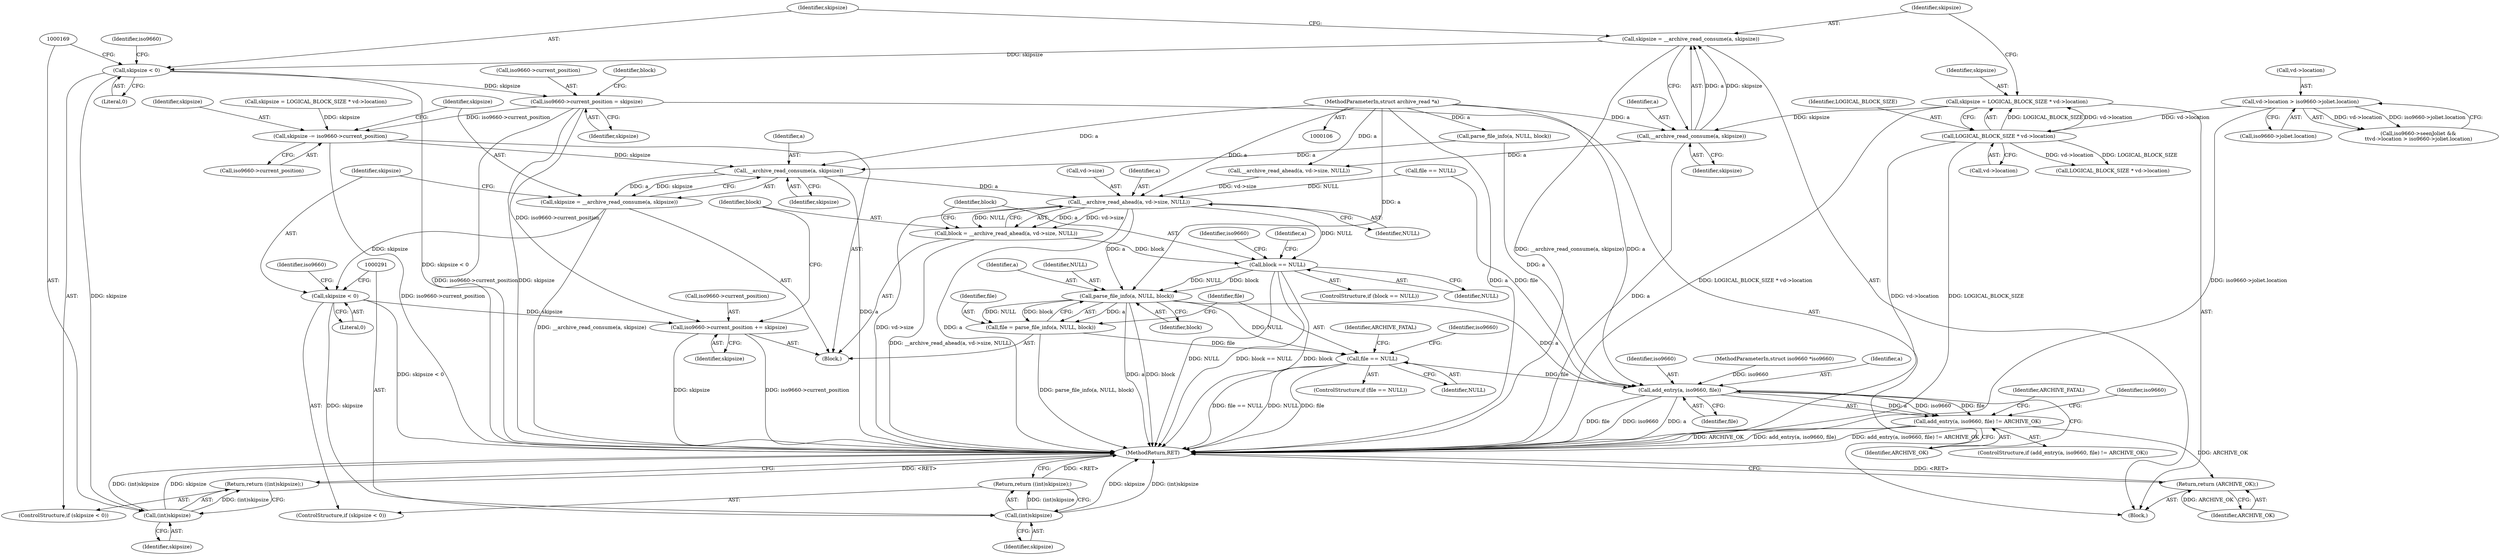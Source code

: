 digraph "1_libarchive_3ad08e01b4d253c66ae56414886089684155af22@API" {
"1000158" [label="(Call,skipsize = __archive_read_consume(a, skipsize))"];
"1000160" [label="(Call,__archive_read_consume(a, skipsize))"];
"1000107" [label="(MethodParameterIn,struct archive_read *a)"];
"1000151" [label="(Call,skipsize = LOGICAL_BLOCK_SIZE * vd->location)"];
"1000153" [label="(Call,LOGICAL_BLOCK_SIZE * vd->location)"];
"1000136" [label="(Call,vd->location > iso9660->joliet.location)"];
"1000164" [label="(Call,skipsize < 0)"];
"1000168" [label="(Call,(int)skipsize)"];
"1000167" [label="(Return,return ((int)skipsize);)"];
"1000171" [label="(Call,iso9660->current_position = skipsize)"];
"1000275" [label="(Call,skipsize -= iso9660->current_position)"];
"1000282" [label="(Call,__archive_read_consume(a, skipsize))"];
"1000280" [label="(Call,skipsize = __archive_read_consume(a, skipsize))"];
"1000286" [label="(Call,skipsize < 0)"];
"1000290" [label="(Call,(int)skipsize)"];
"1000289" [label="(Return,return ((int)skipsize);)"];
"1000293" [label="(Call,iso9660->current_position += skipsize)"];
"1000300" [label="(Call,__archive_read_ahead(a, vd->size, NULL))"];
"1000298" [label="(Call,block = __archive_read_ahead(a, vd->size, NULL))"];
"1000307" [label="(Call,block == NULL)"];
"1000327" [label="(Call,parse_file_info(a, NULL, block))"];
"1000325" [label="(Call,file = parse_file_info(a, NULL, block))"];
"1000332" [label="(Call,file == NULL)"];
"1000344" [label="(Call,add_entry(a, iso9660, file))"];
"1000343" [label="(Call,add_entry(a, iso9660, file) != ARCHIVE_OK)"];
"1000370" [label="(Return,return (ARCHIVE_OK);)"];
"1000140" [label="(Call,iso9660->joliet.location)"];
"1000172" [label="(Call,iso9660->current_position)"];
"1000170" [label="(Identifier,skipsize)"];
"1000136" [label="(Call,vd->location > iso9660->joliet.location)"];
"1000171" [label="(Call,iso9660->current_position = skipsize)"];
"1000298" [label="(Call,block = __archive_read_ahead(a, vd->size, NULL))"];
"1000290" [label="(Call,(int)skipsize)"];
"1000151" [label="(Call,skipsize = LOGICAL_BLOCK_SIZE * vd->location)"];
"1000348" [label="(Identifier,ARCHIVE_OK)"];
"1000326" [label="(Identifier,file)"];
"1000307" [label="(Call,block == NULL)"];
"1000164" [label="(Call,skipsize < 0)"];
"1000163" [label="(ControlStructure,if (skipsize < 0))"];
"1000350" [label="(Identifier,ARCHIVE_FATAL)"];
"1000300" [label="(Call,__archive_read_ahead(a, vd->size, NULL))"];
"1000162" [label="(Identifier,skipsize)"];
"1000370" [label="(Return,return (ARCHIVE_OK);)"];
"1000295" [label="(Identifier,iso9660)"];
"1000261" [label="(Block,)"];
"1000282" [label="(Call,__archive_read_consume(a, skipsize))"];
"1000344" [label="(Call,add_entry(a, iso9660, file))"];
"1000330" [label="(Identifier,block)"];
"1000276" [label="(Identifier,skipsize)"];
"1000285" [label="(ControlStructure,if (skipsize < 0))"];
"1000371" [label="(Identifier,ARCHIVE_OK)"];
"1000215" [label="(Call,file == NULL)"];
"1000325" [label="(Call,file = parse_file_info(a, NULL, block))"];
"1000322" [label="(Identifier,iso9660)"];
"1000153" [label="(Call,LOGICAL_BLOCK_SIZE * vd->location)"];
"1000331" [label="(ControlStructure,if (file == NULL))"];
"1000286" [label="(Call,skipsize < 0)"];
"1000160" [label="(Call,__archive_read_consume(a, skipsize))"];
"1000280" [label="(Call,skipsize = __archive_read_consume(a, skipsize))"];
"1000158" [label="(Call,skipsize = __archive_read_consume(a, skipsize))"];
"1000293" [label="(Call,iso9660->current_position += skipsize)"];
"1000166" [label="(Literal,0)"];
"1000108" [label="(MethodParameterIn,struct iso9660 *iso9660)"];
"1000333" [label="(Identifier,file)"];
"1000137" [label="(Call,vd->location)"];
"1000161" [label="(Identifier,a)"];
"1000177" [label="(Identifier,block)"];
"1000270" [label="(Call,LOGICAL_BLOCK_SIZE * vd->location)"];
"1000306" [label="(ControlStructure,if (block == NULL))"];
"1000353" [label="(Identifier,iso9660)"];
"1000109" [label="(Block,)"];
"1000159" [label="(Identifier,skipsize)"];
"1000167" [label="(Return,return ((int)skipsize);)"];
"1000283" [label="(Identifier,a)"];
"1000152" [label="(Identifier,skipsize)"];
"1000210" [label="(Call,parse_file_info(a, NULL, block))"];
"1000328" [label="(Identifier,a)"];
"1000132" [label="(Call,iso9660->seenJoliet &&\n\t\tvd->location > iso9660->joliet.location)"];
"1000289" [label="(Return,return ((int)skipsize);)"];
"1000294" [label="(Call,iso9660->current_position)"];
"1000175" [label="(Identifier,skipsize)"];
"1000297" [label="(Identifier,skipsize)"];
"1000292" [label="(Identifier,skipsize)"];
"1000107" [label="(MethodParameterIn,struct archive_read *a)"];
"1000178" [label="(Call,__archive_read_ahead(a, vd->size, NULL))"];
"1000287" [label="(Identifier,skipsize)"];
"1000334" [label="(Identifier,NULL)"];
"1000345" [label="(Identifier,a)"];
"1000343" [label="(Call,add_entry(a, iso9660, file) != ARCHIVE_OK)"];
"1000284" [label="(Identifier,skipsize)"];
"1000339" [label="(Identifier,iso9660)"];
"1000154" [label="(Identifier,LOGICAL_BLOCK_SIZE)"];
"1000155" [label="(Call,vd->location)"];
"1000342" [label="(ControlStructure,if (add_entry(a, iso9660, file) != ARCHIVE_OK))"];
"1000302" [label="(Call,vd->size)"];
"1000288" [label="(Literal,0)"];
"1000305" [label="(Identifier,NULL)"];
"1000168" [label="(Call,(int)skipsize)"];
"1000268" [label="(Call,skipsize = LOGICAL_BLOCK_SIZE * vd->location)"];
"1000275" [label="(Call,skipsize -= iso9660->current_position)"];
"1000346" [label="(Identifier,iso9660)"];
"1000347" [label="(Identifier,file)"];
"1000372" [label="(MethodReturn,RET)"];
"1000299" [label="(Identifier,block)"];
"1000173" [label="(Identifier,iso9660)"];
"1000329" [label="(Identifier,NULL)"];
"1000165" [label="(Identifier,skipsize)"];
"1000277" [label="(Call,iso9660->current_position)"];
"1000336" [label="(Identifier,ARCHIVE_FATAL)"];
"1000281" [label="(Identifier,skipsize)"];
"1000309" [label="(Identifier,NULL)"];
"1000301" [label="(Identifier,a)"];
"1000314" [label="(Identifier,a)"];
"1000332" [label="(Call,file == NULL)"];
"1000308" [label="(Identifier,block)"];
"1000327" [label="(Call,parse_file_info(a, NULL, block))"];
"1000158" -> "1000109"  [label="AST: "];
"1000158" -> "1000160"  [label="CFG: "];
"1000159" -> "1000158"  [label="AST: "];
"1000160" -> "1000158"  [label="AST: "];
"1000165" -> "1000158"  [label="CFG: "];
"1000158" -> "1000372"  [label="DDG: __archive_read_consume(a, skipsize)"];
"1000160" -> "1000158"  [label="DDG: a"];
"1000160" -> "1000158"  [label="DDG: skipsize"];
"1000158" -> "1000164"  [label="DDG: skipsize"];
"1000160" -> "1000162"  [label="CFG: "];
"1000161" -> "1000160"  [label="AST: "];
"1000162" -> "1000160"  [label="AST: "];
"1000160" -> "1000372"  [label="DDG: a"];
"1000107" -> "1000160"  [label="DDG: a"];
"1000151" -> "1000160"  [label="DDG: skipsize"];
"1000160" -> "1000178"  [label="DDG: a"];
"1000107" -> "1000106"  [label="AST: "];
"1000107" -> "1000372"  [label="DDG: a"];
"1000107" -> "1000178"  [label="DDG: a"];
"1000107" -> "1000210"  [label="DDG: a"];
"1000107" -> "1000282"  [label="DDG: a"];
"1000107" -> "1000300"  [label="DDG: a"];
"1000107" -> "1000327"  [label="DDG: a"];
"1000107" -> "1000344"  [label="DDG: a"];
"1000151" -> "1000109"  [label="AST: "];
"1000151" -> "1000153"  [label="CFG: "];
"1000152" -> "1000151"  [label="AST: "];
"1000153" -> "1000151"  [label="AST: "];
"1000159" -> "1000151"  [label="CFG: "];
"1000151" -> "1000372"  [label="DDG: LOGICAL_BLOCK_SIZE * vd->location"];
"1000153" -> "1000151"  [label="DDG: LOGICAL_BLOCK_SIZE"];
"1000153" -> "1000151"  [label="DDG: vd->location"];
"1000153" -> "1000155"  [label="CFG: "];
"1000154" -> "1000153"  [label="AST: "];
"1000155" -> "1000153"  [label="AST: "];
"1000153" -> "1000372"  [label="DDG: vd->location"];
"1000153" -> "1000372"  [label="DDG: LOGICAL_BLOCK_SIZE"];
"1000136" -> "1000153"  [label="DDG: vd->location"];
"1000153" -> "1000270"  [label="DDG: LOGICAL_BLOCK_SIZE"];
"1000153" -> "1000270"  [label="DDG: vd->location"];
"1000136" -> "1000132"  [label="AST: "];
"1000136" -> "1000140"  [label="CFG: "];
"1000137" -> "1000136"  [label="AST: "];
"1000140" -> "1000136"  [label="AST: "];
"1000132" -> "1000136"  [label="CFG: "];
"1000136" -> "1000372"  [label="DDG: iso9660->joliet.location"];
"1000136" -> "1000132"  [label="DDG: vd->location"];
"1000136" -> "1000132"  [label="DDG: iso9660->joliet.location"];
"1000164" -> "1000163"  [label="AST: "];
"1000164" -> "1000166"  [label="CFG: "];
"1000165" -> "1000164"  [label="AST: "];
"1000166" -> "1000164"  [label="AST: "];
"1000169" -> "1000164"  [label="CFG: "];
"1000173" -> "1000164"  [label="CFG: "];
"1000164" -> "1000372"  [label="DDG: skipsize < 0"];
"1000164" -> "1000168"  [label="DDG: skipsize"];
"1000164" -> "1000171"  [label="DDG: skipsize"];
"1000168" -> "1000167"  [label="AST: "];
"1000168" -> "1000170"  [label="CFG: "];
"1000169" -> "1000168"  [label="AST: "];
"1000170" -> "1000168"  [label="AST: "];
"1000167" -> "1000168"  [label="CFG: "];
"1000168" -> "1000372"  [label="DDG: (int)skipsize"];
"1000168" -> "1000372"  [label="DDG: skipsize"];
"1000168" -> "1000167"  [label="DDG: (int)skipsize"];
"1000167" -> "1000163"  [label="AST: "];
"1000372" -> "1000167"  [label="CFG: "];
"1000167" -> "1000372"  [label="DDG: <RET>"];
"1000171" -> "1000109"  [label="AST: "];
"1000171" -> "1000175"  [label="CFG: "];
"1000172" -> "1000171"  [label="AST: "];
"1000175" -> "1000171"  [label="AST: "];
"1000177" -> "1000171"  [label="CFG: "];
"1000171" -> "1000372"  [label="DDG: iso9660->current_position"];
"1000171" -> "1000372"  [label="DDG: skipsize"];
"1000171" -> "1000275"  [label="DDG: iso9660->current_position"];
"1000171" -> "1000293"  [label="DDG: iso9660->current_position"];
"1000275" -> "1000261"  [label="AST: "];
"1000275" -> "1000277"  [label="CFG: "];
"1000276" -> "1000275"  [label="AST: "];
"1000277" -> "1000275"  [label="AST: "];
"1000281" -> "1000275"  [label="CFG: "];
"1000275" -> "1000372"  [label="DDG: iso9660->current_position"];
"1000268" -> "1000275"  [label="DDG: skipsize"];
"1000275" -> "1000282"  [label="DDG: skipsize"];
"1000282" -> "1000280"  [label="AST: "];
"1000282" -> "1000284"  [label="CFG: "];
"1000283" -> "1000282"  [label="AST: "];
"1000284" -> "1000282"  [label="AST: "];
"1000280" -> "1000282"  [label="CFG: "];
"1000282" -> "1000372"  [label="DDG: a"];
"1000282" -> "1000280"  [label="DDG: a"];
"1000282" -> "1000280"  [label="DDG: skipsize"];
"1000210" -> "1000282"  [label="DDG: a"];
"1000282" -> "1000300"  [label="DDG: a"];
"1000280" -> "1000261"  [label="AST: "];
"1000281" -> "1000280"  [label="AST: "];
"1000287" -> "1000280"  [label="CFG: "];
"1000280" -> "1000372"  [label="DDG: __archive_read_consume(a, skipsize)"];
"1000280" -> "1000286"  [label="DDG: skipsize"];
"1000286" -> "1000285"  [label="AST: "];
"1000286" -> "1000288"  [label="CFG: "];
"1000287" -> "1000286"  [label="AST: "];
"1000288" -> "1000286"  [label="AST: "];
"1000291" -> "1000286"  [label="CFG: "];
"1000295" -> "1000286"  [label="CFG: "];
"1000286" -> "1000372"  [label="DDG: skipsize < 0"];
"1000286" -> "1000290"  [label="DDG: skipsize"];
"1000286" -> "1000293"  [label="DDG: skipsize"];
"1000290" -> "1000289"  [label="AST: "];
"1000290" -> "1000292"  [label="CFG: "];
"1000291" -> "1000290"  [label="AST: "];
"1000292" -> "1000290"  [label="AST: "];
"1000289" -> "1000290"  [label="CFG: "];
"1000290" -> "1000372"  [label="DDG: skipsize"];
"1000290" -> "1000372"  [label="DDG: (int)skipsize"];
"1000290" -> "1000289"  [label="DDG: (int)skipsize"];
"1000289" -> "1000285"  [label="AST: "];
"1000372" -> "1000289"  [label="CFG: "];
"1000289" -> "1000372"  [label="DDG: <RET>"];
"1000293" -> "1000261"  [label="AST: "];
"1000293" -> "1000297"  [label="CFG: "];
"1000294" -> "1000293"  [label="AST: "];
"1000297" -> "1000293"  [label="AST: "];
"1000299" -> "1000293"  [label="CFG: "];
"1000293" -> "1000372"  [label="DDG: iso9660->current_position"];
"1000293" -> "1000372"  [label="DDG: skipsize"];
"1000300" -> "1000298"  [label="AST: "];
"1000300" -> "1000305"  [label="CFG: "];
"1000301" -> "1000300"  [label="AST: "];
"1000302" -> "1000300"  [label="AST: "];
"1000305" -> "1000300"  [label="AST: "];
"1000298" -> "1000300"  [label="CFG: "];
"1000300" -> "1000372"  [label="DDG: a"];
"1000300" -> "1000372"  [label="DDG: vd->size"];
"1000300" -> "1000298"  [label="DDG: a"];
"1000300" -> "1000298"  [label="DDG: vd->size"];
"1000300" -> "1000298"  [label="DDG: NULL"];
"1000178" -> "1000300"  [label="DDG: vd->size"];
"1000215" -> "1000300"  [label="DDG: NULL"];
"1000300" -> "1000307"  [label="DDG: NULL"];
"1000300" -> "1000327"  [label="DDG: a"];
"1000298" -> "1000261"  [label="AST: "];
"1000299" -> "1000298"  [label="AST: "];
"1000308" -> "1000298"  [label="CFG: "];
"1000298" -> "1000372"  [label="DDG: __archive_read_ahead(a, vd->size, NULL)"];
"1000298" -> "1000307"  [label="DDG: block"];
"1000307" -> "1000306"  [label="AST: "];
"1000307" -> "1000309"  [label="CFG: "];
"1000308" -> "1000307"  [label="AST: "];
"1000309" -> "1000307"  [label="AST: "];
"1000314" -> "1000307"  [label="CFG: "];
"1000322" -> "1000307"  [label="CFG: "];
"1000307" -> "1000372"  [label="DDG: NULL"];
"1000307" -> "1000372"  [label="DDG: block == NULL"];
"1000307" -> "1000372"  [label="DDG: block"];
"1000307" -> "1000327"  [label="DDG: NULL"];
"1000307" -> "1000327"  [label="DDG: block"];
"1000327" -> "1000325"  [label="AST: "];
"1000327" -> "1000330"  [label="CFG: "];
"1000328" -> "1000327"  [label="AST: "];
"1000329" -> "1000327"  [label="AST: "];
"1000330" -> "1000327"  [label="AST: "];
"1000325" -> "1000327"  [label="CFG: "];
"1000327" -> "1000372"  [label="DDG: a"];
"1000327" -> "1000372"  [label="DDG: block"];
"1000327" -> "1000325"  [label="DDG: a"];
"1000327" -> "1000325"  [label="DDG: NULL"];
"1000327" -> "1000325"  [label="DDG: block"];
"1000327" -> "1000332"  [label="DDG: NULL"];
"1000327" -> "1000344"  [label="DDG: a"];
"1000325" -> "1000261"  [label="AST: "];
"1000326" -> "1000325"  [label="AST: "];
"1000333" -> "1000325"  [label="CFG: "];
"1000325" -> "1000372"  [label="DDG: parse_file_info(a, NULL, block)"];
"1000325" -> "1000332"  [label="DDG: file"];
"1000332" -> "1000331"  [label="AST: "];
"1000332" -> "1000334"  [label="CFG: "];
"1000333" -> "1000332"  [label="AST: "];
"1000334" -> "1000332"  [label="AST: "];
"1000336" -> "1000332"  [label="CFG: "];
"1000339" -> "1000332"  [label="CFG: "];
"1000332" -> "1000372"  [label="DDG: NULL"];
"1000332" -> "1000372"  [label="DDG: file"];
"1000332" -> "1000372"  [label="DDG: file == NULL"];
"1000332" -> "1000344"  [label="DDG: file"];
"1000344" -> "1000343"  [label="AST: "];
"1000344" -> "1000347"  [label="CFG: "];
"1000345" -> "1000344"  [label="AST: "];
"1000346" -> "1000344"  [label="AST: "];
"1000347" -> "1000344"  [label="AST: "];
"1000348" -> "1000344"  [label="CFG: "];
"1000344" -> "1000372"  [label="DDG: file"];
"1000344" -> "1000372"  [label="DDG: iso9660"];
"1000344" -> "1000372"  [label="DDG: a"];
"1000344" -> "1000343"  [label="DDG: a"];
"1000344" -> "1000343"  [label="DDG: iso9660"];
"1000344" -> "1000343"  [label="DDG: file"];
"1000210" -> "1000344"  [label="DDG: a"];
"1000108" -> "1000344"  [label="DDG: iso9660"];
"1000215" -> "1000344"  [label="DDG: file"];
"1000343" -> "1000342"  [label="AST: "];
"1000343" -> "1000348"  [label="CFG: "];
"1000348" -> "1000343"  [label="AST: "];
"1000350" -> "1000343"  [label="CFG: "];
"1000353" -> "1000343"  [label="CFG: "];
"1000343" -> "1000372"  [label="DDG: add_entry(a, iso9660, file)"];
"1000343" -> "1000372"  [label="DDG: add_entry(a, iso9660, file) != ARCHIVE_OK"];
"1000343" -> "1000372"  [label="DDG: ARCHIVE_OK"];
"1000343" -> "1000370"  [label="DDG: ARCHIVE_OK"];
"1000370" -> "1000109"  [label="AST: "];
"1000370" -> "1000371"  [label="CFG: "];
"1000371" -> "1000370"  [label="AST: "];
"1000372" -> "1000370"  [label="CFG: "];
"1000370" -> "1000372"  [label="DDG: <RET>"];
"1000371" -> "1000370"  [label="DDG: ARCHIVE_OK"];
}
